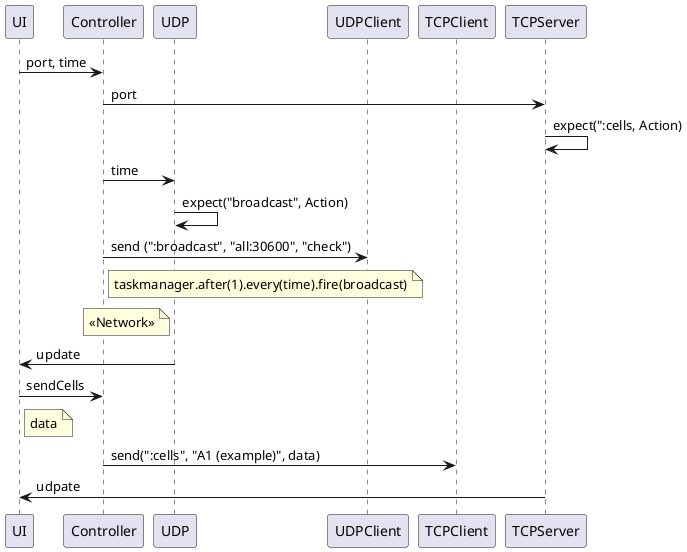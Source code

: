 @startuml doc-files/ipc_analysis.png

participant "UI" as UI
participant "Controller" as Control
participant "UDP" as UDP
participant "UDPClient" as UDPcli
participant "TCPClient" as TCPcli
participant "TCPServer" as TCPserv

UI -> Control : port, time
Control -> TCPserv : port
TCPserv -> TCPserv : expect(":cells, Action)
Control -> UDP : time
UDP -> UDP : expect("broadcast", Action)
Control -> UDPcli : send (":broadcast", "all:30600", "check")
note right of Control : taskmanager.after(1).every(time).fire(broadcast)
note left of UDP : <<Network>>
UI <- UDP : update
UI -> Control : sendCells
note right of UI : data
Control -> TCPcli : send(":cells", "A1 (example)", data)
UI <- TCPserv: udpate

@enduml
